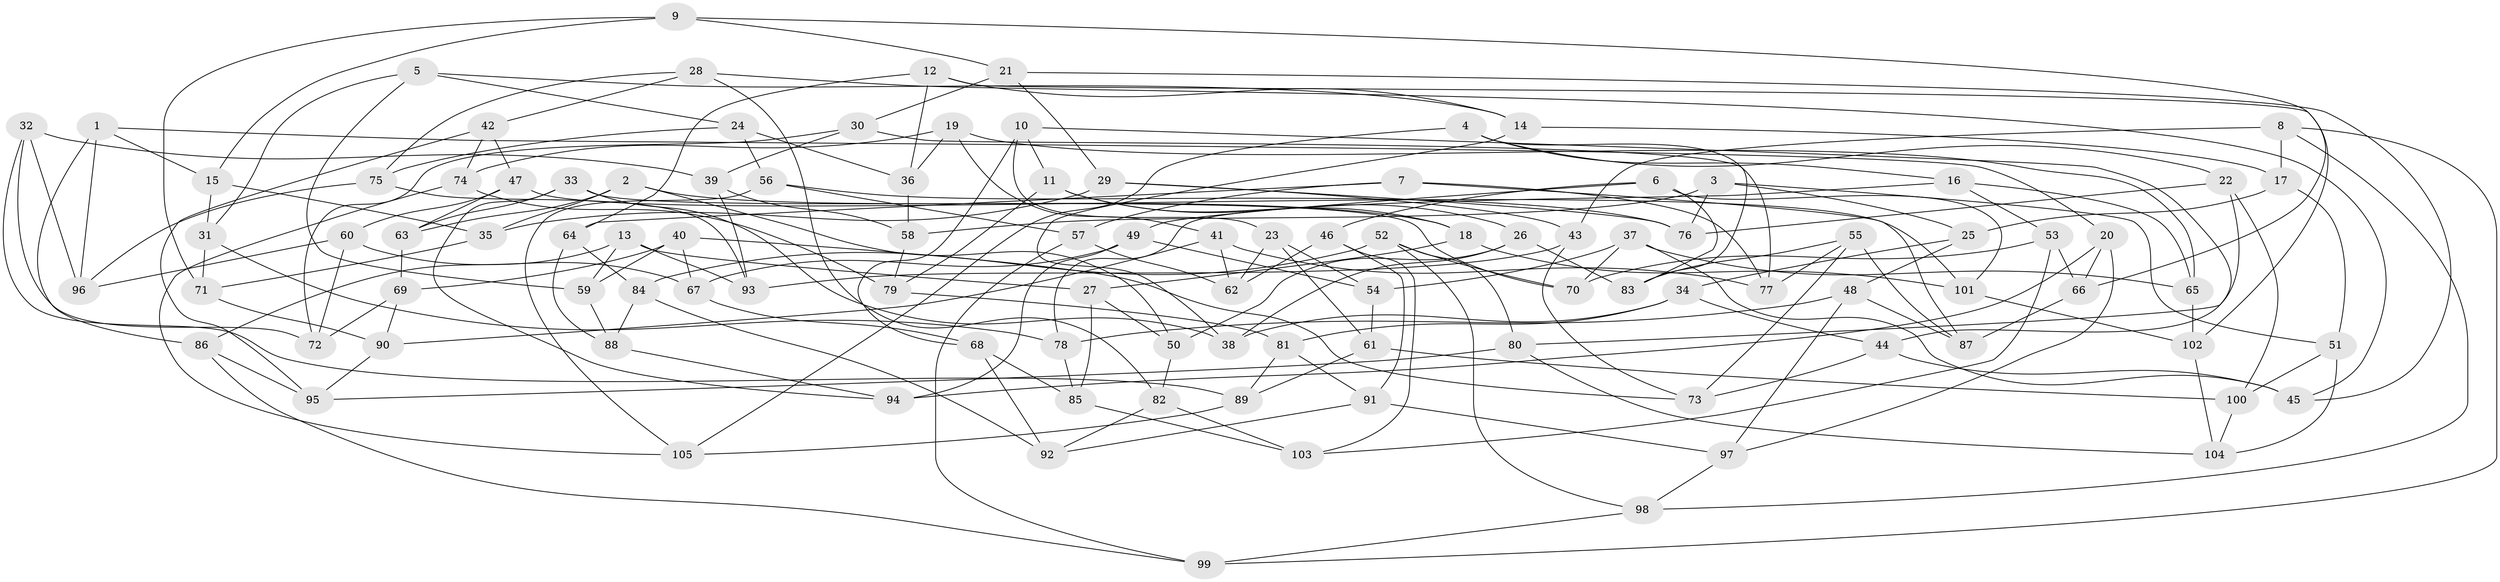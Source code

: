 // coarse degree distribution, {6: 0.6190476190476191, 4: 0.31746031746031744, 5: 0.047619047619047616, 3: 0.015873015873015872}
// Generated by graph-tools (version 1.1) at 2025/24/03/03/25 07:24:31]
// undirected, 105 vertices, 210 edges
graph export_dot {
graph [start="1"]
  node [color=gray90,style=filled];
  1;
  2;
  3;
  4;
  5;
  6;
  7;
  8;
  9;
  10;
  11;
  12;
  13;
  14;
  15;
  16;
  17;
  18;
  19;
  20;
  21;
  22;
  23;
  24;
  25;
  26;
  27;
  28;
  29;
  30;
  31;
  32;
  33;
  34;
  35;
  36;
  37;
  38;
  39;
  40;
  41;
  42;
  43;
  44;
  45;
  46;
  47;
  48;
  49;
  50;
  51;
  52;
  53;
  54;
  55;
  56;
  57;
  58;
  59;
  60;
  61;
  62;
  63;
  64;
  65;
  66;
  67;
  68;
  69;
  70;
  71;
  72;
  73;
  74;
  75;
  76;
  77;
  78;
  79;
  80;
  81;
  82;
  83;
  84;
  85;
  86;
  87;
  88;
  89;
  90;
  91;
  92;
  93;
  94;
  95;
  96;
  97;
  98;
  99;
  100;
  101;
  102;
  103;
  104;
  105;
  1 -- 86;
  1 -- 15;
  1 -- 20;
  1 -- 96;
  2 -- 18;
  2 -- 50;
  2 -- 35;
  2 -- 63;
  3 -- 51;
  3 -- 25;
  3 -- 58;
  3 -- 76;
  4 -- 83;
  4 -- 105;
  4 -- 22;
  4 -- 16;
  5 -- 31;
  5 -- 24;
  5 -- 59;
  5 -- 14;
  6 -- 83;
  6 -- 46;
  6 -- 101;
  6 -- 49;
  7 -- 64;
  7 -- 77;
  7 -- 87;
  7 -- 57;
  8 -- 43;
  8 -- 98;
  8 -- 17;
  8 -- 99;
  9 -- 15;
  9 -- 21;
  9 -- 71;
  9 -- 66;
  10 -- 68;
  10 -- 23;
  10 -- 44;
  10 -- 11;
  11 -- 18;
  11 -- 26;
  11 -- 79;
  12 -- 102;
  12 -- 14;
  12 -- 64;
  12 -- 36;
  13 -- 59;
  13 -- 27;
  13 -- 86;
  13 -- 93;
  14 -- 38;
  14 -- 17;
  15 -- 31;
  15 -- 35;
  16 -- 65;
  16 -- 78;
  16 -- 53;
  17 -- 25;
  17 -- 51;
  18 -- 27;
  18 -- 101;
  19 -- 41;
  19 -- 65;
  19 -- 36;
  19 -- 74;
  20 -- 97;
  20 -- 66;
  20 -- 94;
  21 -- 29;
  21 -- 45;
  21 -- 30;
  22 -- 100;
  22 -- 80;
  22 -- 76;
  23 -- 61;
  23 -- 62;
  23 -- 54;
  24 -- 75;
  24 -- 36;
  24 -- 56;
  25 -- 34;
  25 -- 48;
  26 -- 38;
  26 -- 50;
  26 -- 83;
  27 -- 85;
  27 -- 50;
  28 -- 42;
  28 -- 45;
  28 -- 75;
  28 -- 82;
  29 -- 76;
  29 -- 43;
  29 -- 35;
  30 -- 77;
  30 -- 39;
  30 -- 72;
  31 -- 71;
  31 -- 78;
  32 -- 72;
  32 -- 96;
  32 -- 39;
  32 -- 89;
  33 -- 70;
  33 -- 63;
  33 -- 94;
  33 -- 38;
  34 -- 38;
  34 -- 44;
  34 -- 81;
  35 -- 71;
  36 -- 58;
  37 -- 70;
  37 -- 54;
  37 -- 45;
  37 -- 65;
  39 -- 58;
  39 -- 93;
  40 -- 73;
  40 -- 69;
  40 -- 59;
  40 -- 67;
  41 -- 77;
  41 -- 62;
  41 -- 90;
  42 -- 47;
  42 -- 74;
  42 -- 95;
  43 -- 73;
  43 -- 93;
  44 -- 73;
  44 -- 45;
  46 -- 91;
  46 -- 103;
  46 -- 62;
  47 -- 101;
  47 -- 60;
  47 -- 63;
  48 -- 87;
  48 -- 97;
  48 -- 78;
  49 -- 54;
  49 -- 94;
  49 -- 67;
  50 -- 82;
  51 -- 104;
  51 -- 100;
  52 -- 98;
  52 -- 70;
  52 -- 84;
  52 -- 80;
  53 -- 66;
  53 -- 70;
  53 -- 103;
  54 -- 61;
  55 -- 87;
  55 -- 83;
  55 -- 77;
  55 -- 73;
  56 -- 76;
  56 -- 105;
  56 -- 57;
  57 -- 99;
  57 -- 62;
  58 -- 79;
  59 -- 88;
  60 -- 67;
  60 -- 72;
  60 -- 96;
  61 -- 100;
  61 -- 89;
  63 -- 69;
  64 -- 88;
  64 -- 84;
  65 -- 102;
  66 -- 87;
  67 -- 68;
  68 -- 92;
  68 -- 85;
  69 -- 90;
  69 -- 72;
  71 -- 90;
  74 -- 79;
  74 -- 105;
  75 -- 96;
  75 -- 93;
  78 -- 85;
  79 -- 81;
  80 -- 95;
  80 -- 104;
  81 -- 91;
  81 -- 89;
  82 -- 92;
  82 -- 103;
  84 -- 88;
  84 -- 92;
  85 -- 103;
  86 -- 99;
  86 -- 95;
  88 -- 94;
  89 -- 105;
  90 -- 95;
  91 -- 97;
  91 -- 92;
  97 -- 98;
  98 -- 99;
  100 -- 104;
  101 -- 102;
  102 -- 104;
}

